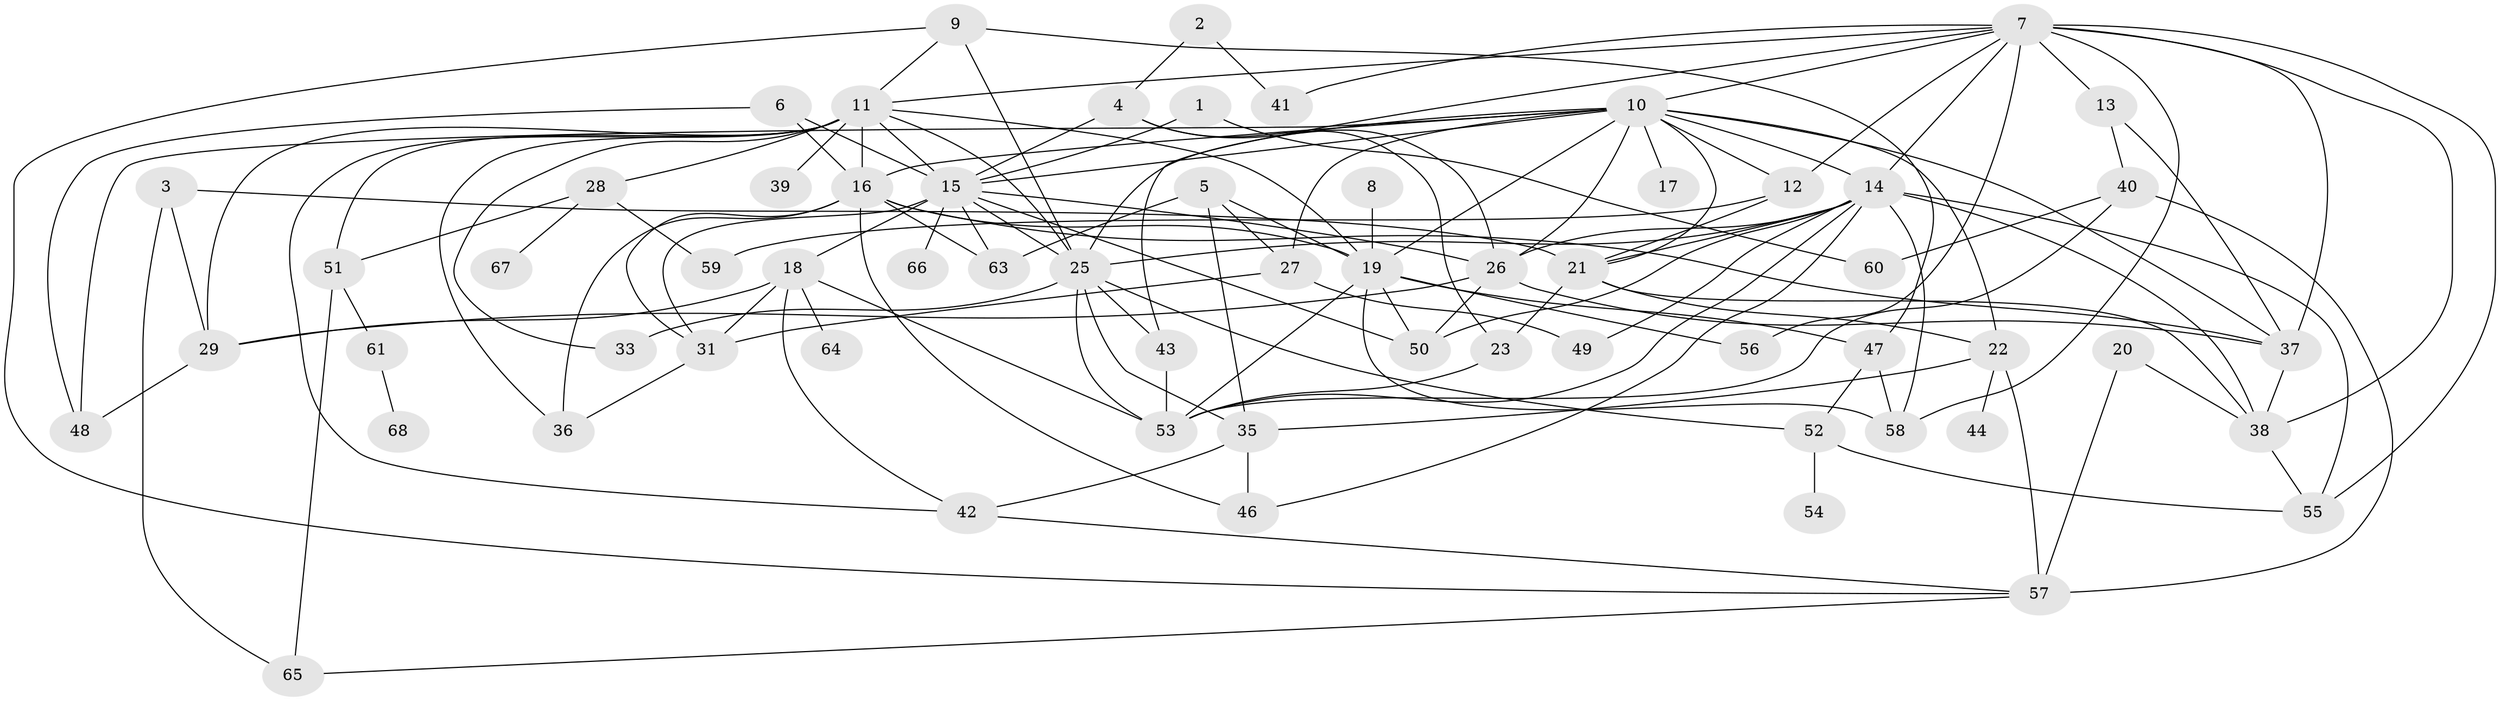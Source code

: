 // original degree distribution, {1: 0.11594202898550725, 3: 0.17391304347826086, 2: 0.2608695652173913, 4: 0.21739130434782608, 7: 0.028985507246376812, 8: 0.014492753623188406, 5: 0.07971014492753623, 0: 0.050724637681159424, 6: 0.050724637681159424, 9: 0.007246376811594203}
// Generated by graph-tools (version 1.1) at 2025/33/03/09/25 02:33:37]
// undirected, 62 vertices, 136 edges
graph export_dot {
graph [start="1"]
  node [color=gray90,style=filled];
  1;
  2;
  3;
  4;
  5;
  6;
  7;
  8;
  9;
  10;
  11;
  12;
  13;
  14;
  15;
  16;
  17;
  18;
  19;
  20;
  21;
  22;
  23;
  25;
  26;
  27;
  28;
  29;
  31;
  33;
  35;
  36;
  37;
  38;
  39;
  40;
  41;
  42;
  43;
  44;
  46;
  47;
  48;
  49;
  50;
  51;
  52;
  53;
  54;
  55;
  56;
  57;
  58;
  59;
  60;
  61;
  63;
  64;
  65;
  66;
  67;
  68;
  1 -- 15 [weight=1.0];
  1 -- 60 [weight=1.0];
  2 -- 4 [weight=1.0];
  2 -- 41 [weight=1.0];
  3 -- 21 [weight=1.0];
  3 -- 29 [weight=1.0];
  3 -- 65 [weight=1.0];
  4 -- 15 [weight=1.0];
  4 -- 23 [weight=1.0];
  4 -- 26 [weight=1.0];
  5 -- 19 [weight=1.0];
  5 -- 27 [weight=1.0];
  5 -- 35 [weight=1.0];
  5 -- 63 [weight=1.0];
  6 -- 15 [weight=1.0];
  6 -- 16 [weight=2.0];
  6 -- 48 [weight=1.0];
  7 -- 10 [weight=1.0];
  7 -- 11 [weight=1.0];
  7 -- 12 [weight=1.0];
  7 -- 13 [weight=2.0];
  7 -- 14 [weight=1.0];
  7 -- 37 [weight=1.0];
  7 -- 38 [weight=1.0];
  7 -- 41 [weight=1.0];
  7 -- 43 [weight=1.0];
  7 -- 55 [weight=1.0];
  7 -- 56 [weight=1.0];
  7 -- 58 [weight=1.0];
  8 -- 19 [weight=1.0];
  9 -- 11 [weight=1.0];
  9 -- 25 [weight=1.0];
  9 -- 47 [weight=1.0];
  9 -- 57 [weight=1.0];
  10 -- 12 [weight=1.0];
  10 -- 14 [weight=1.0];
  10 -- 15 [weight=1.0];
  10 -- 16 [weight=1.0];
  10 -- 17 [weight=1.0];
  10 -- 19 [weight=2.0];
  10 -- 21 [weight=1.0];
  10 -- 22 [weight=1.0];
  10 -- 25 [weight=1.0];
  10 -- 26 [weight=1.0];
  10 -- 27 [weight=1.0];
  10 -- 37 [weight=2.0];
  10 -- 48 [weight=1.0];
  11 -- 15 [weight=1.0];
  11 -- 16 [weight=1.0];
  11 -- 19 [weight=1.0];
  11 -- 25 [weight=1.0];
  11 -- 28 [weight=1.0];
  11 -- 29 [weight=1.0];
  11 -- 33 [weight=1.0];
  11 -- 36 [weight=1.0];
  11 -- 39 [weight=1.0];
  11 -- 42 [weight=1.0];
  11 -- 51 [weight=1.0];
  12 -- 21 [weight=1.0];
  12 -- 59 [weight=1.0];
  13 -- 37 [weight=1.0];
  13 -- 40 [weight=1.0];
  14 -- 21 [weight=1.0];
  14 -- 25 [weight=1.0];
  14 -- 26 [weight=1.0];
  14 -- 38 [weight=1.0];
  14 -- 46 [weight=1.0];
  14 -- 49 [weight=1.0];
  14 -- 50 [weight=1.0];
  14 -- 53 [weight=2.0];
  14 -- 55 [weight=1.0];
  14 -- 58 [weight=2.0];
  15 -- 18 [weight=1.0];
  15 -- 25 [weight=1.0];
  15 -- 26 [weight=1.0];
  15 -- 31 [weight=1.0];
  15 -- 50 [weight=1.0];
  15 -- 63 [weight=1.0];
  15 -- 66 [weight=1.0];
  16 -- 19 [weight=2.0];
  16 -- 31 [weight=1.0];
  16 -- 36 [weight=2.0];
  16 -- 37 [weight=1.0];
  16 -- 46 [weight=1.0];
  16 -- 63 [weight=1.0];
  18 -- 29 [weight=1.0];
  18 -- 31 [weight=1.0];
  18 -- 42 [weight=1.0];
  18 -- 53 [weight=1.0];
  18 -- 64 [weight=1.0];
  19 -- 47 [weight=1.0];
  19 -- 50 [weight=1.0];
  19 -- 53 [weight=1.0];
  19 -- 56 [weight=1.0];
  19 -- 58 [weight=1.0];
  20 -- 38 [weight=1.0];
  20 -- 57 [weight=1.0];
  21 -- 22 [weight=1.0];
  21 -- 23 [weight=1.0];
  21 -- 38 [weight=1.0];
  22 -- 35 [weight=1.0];
  22 -- 44 [weight=1.0];
  22 -- 57 [weight=2.0];
  23 -- 53 [weight=1.0];
  25 -- 33 [weight=1.0];
  25 -- 35 [weight=1.0];
  25 -- 43 [weight=1.0];
  25 -- 52 [weight=1.0];
  25 -- 53 [weight=1.0];
  26 -- 29 [weight=1.0];
  26 -- 37 [weight=1.0];
  26 -- 50 [weight=1.0];
  27 -- 31 [weight=1.0];
  27 -- 49 [weight=1.0];
  28 -- 51 [weight=1.0];
  28 -- 59 [weight=1.0];
  28 -- 67 [weight=1.0];
  29 -- 48 [weight=1.0];
  31 -- 36 [weight=1.0];
  35 -- 42 [weight=1.0];
  35 -- 46 [weight=1.0];
  37 -- 38 [weight=1.0];
  38 -- 55 [weight=1.0];
  40 -- 53 [weight=1.0];
  40 -- 57 [weight=1.0];
  40 -- 60 [weight=1.0];
  42 -- 57 [weight=1.0];
  43 -- 53 [weight=3.0];
  47 -- 52 [weight=1.0];
  47 -- 58 [weight=1.0];
  51 -- 61 [weight=1.0];
  51 -- 65 [weight=1.0];
  52 -- 54 [weight=1.0];
  52 -- 55 [weight=1.0];
  57 -- 65 [weight=1.0];
  61 -- 68 [weight=1.0];
}
